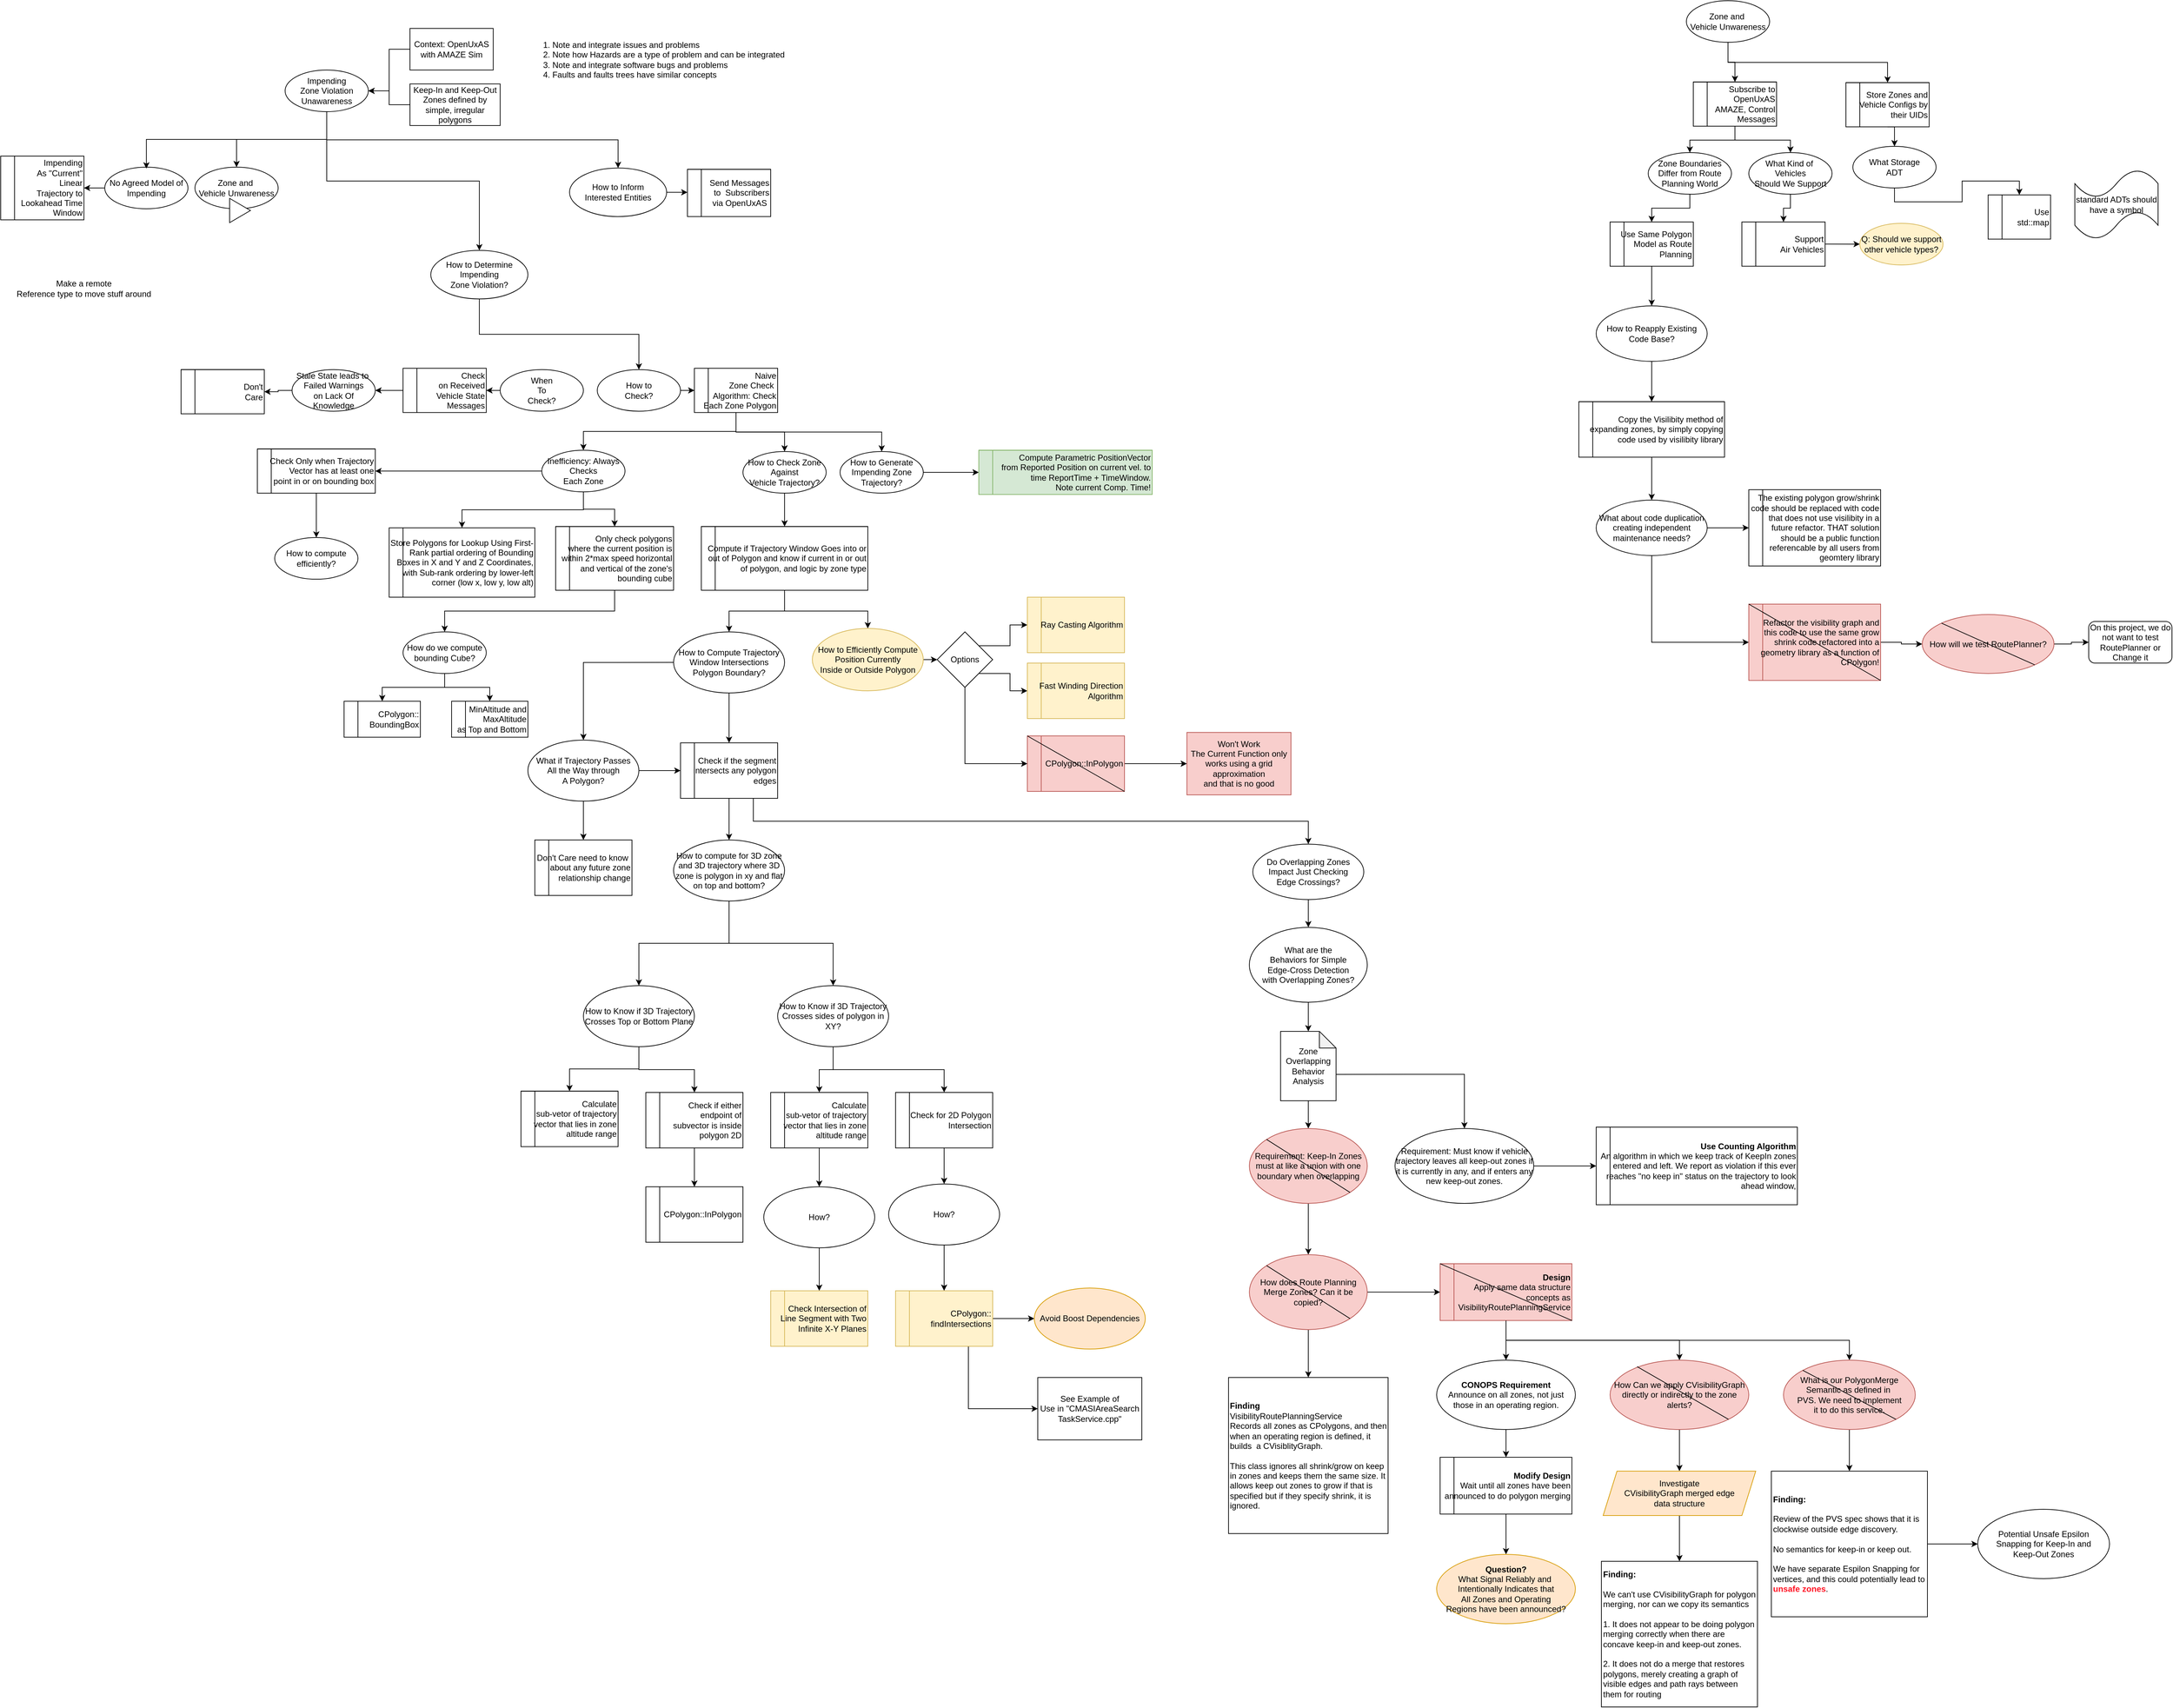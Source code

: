 <mxfile version="23.0.2" type="device">
  <diagram name="Page-1" id="bUUqg679XfmgL5BK57HB">
    <mxGraphModel dx="1467" dy="1020" grid="1" gridSize="10" guides="1" tooltips="1" connect="1" arrows="1" fold="1" page="1" pageScale="1" pageWidth="1600" pageHeight="1200" math="0" shadow="0">
      <root>
        <mxCell id="0" />
        <mxCell id="1" parent="0" />
        <mxCell id="DVeMuobm-aGxhQHQA0kC-29" style="edgeStyle=orthogonalEdgeStyle;rounded=0;orthogonalLoop=1;jettySize=auto;html=1;exitX=0.5;exitY=1;exitDx=0;exitDy=0;" edge="1" parent="1" source="DVeMuobm-aGxhQHQA0kC-1" target="DVeMuobm-aGxhQHQA0kC-4">
          <mxGeometry relative="1" as="geometry" />
        </mxCell>
        <mxCell id="DVeMuobm-aGxhQHQA0kC-30" style="edgeStyle=orthogonalEdgeStyle;rounded=0;orthogonalLoop=1;jettySize=auto;html=1;exitX=0.5;exitY=1;exitDx=0;exitDy=0;entryX=0.5;entryY=0;entryDx=0;entryDy=0;" edge="1" parent="1" source="DVeMuobm-aGxhQHQA0kC-1" target="DVeMuobm-aGxhQHQA0kC-8">
          <mxGeometry relative="1" as="geometry" />
        </mxCell>
        <mxCell id="DVeMuobm-aGxhQHQA0kC-38" style="edgeStyle=orthogonalEdgeStyle;rounded=0;orthogonalLoop=1;jettySize=auto;html=1;exitX=0.5;exitY=1;exitDx=0;exitDy=0;" edge="1" parent="1" source="DVeMuobm-aGxhQHQA0kC-1" target="DVeMuobm-aGxhQHQA0kC-36">
          <mxGeometry relative="1" as="geometry" />
        </mxCell>
        <mxCell id="DVeMuobm-aGxhQHQA0kC-1" value="Impending&lt;br&gt;Zone Violation&lt;br&gt;Unawareness" style="ellipse;whiteSpace=wrap;html=1;" vertex="1" parent="1">
          <mxGeometry x="460" y="140" width="120" height="60" as="geometry" />
        </mxCell>
        <mxCell id="DVeMuobm-aGxhQHQA0kC-109" style="edgeStyle=orthogonalEdgeStyle;rounded=0;orthogonalLoop=1;jettySize=auto;html=1;exitX=0;exitY=0.5;exitDx=0;exitDy=0;entryX=1;entryY=0.5;entryDx=0;entryDy=0;" edge="1" parent="1" source="DVeMuobm-aGxhQHQA0kC-2" target="DVeMuobm-aGxhQHQA0kC-108">
          <mxGeometry relative="1" as="geometry" />
        </mxCell>
        <mxCell id="DVeMuobm-aGxhQHQA0kC-113" style="edgeStyle=orthogonalEdgeStyle;rounded=0;orthogonalLoop=1;jettySize=auto;html=1;exitX=0.5;exitY=1;exitDx=0;exitDy=0;" edge="1" parent="1" source="DVeMuobm-aGxhQHQA0kC-2" target="DVeMuobm-aGxhQHQA0kC-112">
          <mxGeometry relative="1" as="geometry" />
        </mxCell>
        <mxCell id="DVeMuobm-aGxhQHQA0kC-121" style="edgeStyle=orthogonalEdgeStyle;rounded=0;orthogonalLoop=1;jettySize=auto;html=1;exitX=0.5;exitY=1;exitDx=0;exitDy=0;entryX=0.5;entryY=0;entryDx=0;entryDy=0;" edge="1" parent="1" source="DVeMuobm-aGxhQHQA0kC-2" target="DVeMuobm-aGxhQHQA0kC-114">
          <mxGeometry relative="1" as="geometry" />
        </mxCell>
        <mxCell id="DVeMuobm-aGxhQHQA0kC-2" value="Inefficiency: Always Checks&lt;br&gt;Each Zone" style="ellipse;whiteSpace=wrap;html=1;" vertex="1" parent="1">
          <mxGeometry x="830" y="688.13" width="120" height="60" as="geometry" />
        </mxCell>
        <mxCell id="DVeMuobm-aGxhQHQA0kC-4" value="Zone and&amp;nbsp;&lt;br&gt;Vehicle Unwareness" style="ellipse;whiteSpace=wrap;html=1;" vertex="1" parent="1">
          <mxGeometry x="330" y="280" width="120" height="60" as="geometry" />
        </mxCell>
        <mxCell id="DVeMuobm-aGxhQHQA0kC-35" style="edgeStyle=orthogonalEdgeStyle;rounded=0;orthogonalLoop=1;jettySize=auto;html=1;exitX=0;exitY=0.5;exitDx=0;exitDy=0;entryX=1;entryY=0.5;entryDx=0;entryDy=0;" edge="1" parent="1" source="DVeMuobm-aGxhQHQA0kC-7" target="DVeMuobm-aGxhQHQA0kC-34">
          <mxGeometry relative="1" as="geometry" />
        </mxCell>
        <mxCell id="DVeMuobm-aGxhQHQA0kC-7" value="When&lt;br&gt;To&lt;br&gt;Check?" style="ellipse;whiteSpace=wrap;html=1;" vertex="1" parent="1">
          <mxGeometry x="770" y="571.88" width="120" height="60" as="geometry" />
        </mxCell>
        <mxCell id="DVeMuobm-aGxhQHQA0kC-13" style="edgeStyle=orthogonalEdgeStyle;rounded=0;orthogonalLoop=1;jettySize=auto;html=1;" edge="1" parent="1" source="DVeMuobm-aGxhQHQA0kC-31" target="DVeMuobm-aGxhQHQA0kC-12">
          <mxGeometry relative="1" as="geometry" />
        </mxCell>
        <mxCell id="DVeMuobm-aGxhQHQA0kC-33" style="edgeStyle=orthogonalEdgeStyle;rounded=0;orthogonalLoop=1;jettySize=auto;html=1;exitX=0.5;exitY=1;exitDx=0;exitDy=0;entryX=0.5;entryY=0;entryDx=0;entryDy=0;" edge="1" parent="1" source="DVeMuobm-aGxhQHQA0kC-8" target="DVeMuobm-aGxhQHQA0kC-31">
          <mxGeometry relative="1" as="geometry">
            <mxPoint x="840" y="383" as="targetPoint" />
          </mxGeometry>
        </mxCell>
        <mxCell id="DVeMuobm-aGxhQHQA0kC-8" value="How to Determine&lt;br&gt;Impending&lt;br&gt;Zone Violation?" style="ellipse;whiteSpace=wrap;html=1;" vertex="1" parent="1">
          <mxGeometry x="670" y="400" width="140" height="70" as="geometry" />
        </mxCell>
        <mxCell id="DVeMuobm-aGxhQHQA0kC-26" style="edgeStyle=orthogonalEdgeStyle;rounded=0;orthogonalLoop=1;jettySize=auto;html=1;exitX=0;exitY=0.5;exitDx=0;exitDy=0;entryX=1;entryY=0.5;entryDx=0;entryDy=0;" edge="1" parent="1" source="DVeMuobm-aGxhQHQA0kC-9" target="DVeMuobm-aGxhQHQA0kC-23">
          <mxGeometry relative="1" as="geometry" />
        </mxCell>
        <mxCell id="DVeMuobm-aGxhQHQA0kC-9" value="No Agreed Model of Impending" style="ellipse;whiteSpace=wrap;html=1;" vertex="1" parent="1">
          <mxGeometry x="200" y="280" width="120" height="60" as="geometry" />
        </mxCell>
        <mxCell id="DVeMuobm-aGxhQHQA0kC-17" style="edgeStyle=orthogonalEdgeStyle;rounded=0;orthogonalLoop=1;jettySize=auto;html=1;exitX=0.5;exitY=1;exitDx=0;exitDy=0;" edge="1" parent="1" source="DVeMuobm-aGxhQHQA0kC-12" target="DVeMuobm-aGxhQHQA0kC-2">
          <mxGeometry relative="1" as="geometry">
            <mxPoint x="1080" y="670" as="sourcePoint" />
          </mxGeometry>
        </mxCell>
        <mxCell id="DVeMuobm-aGxhQHQA0kC-45" style="edgeStyle=orthogonalEdgeStyle;rounded=0;orthogonalLoop=1;jettySize=auto;html=1;exitX=0.5;exitY=1;exitDx=0;exitDy=0;" edge="1" parent="1" source="DVeMuobm-aGxhQHQA0kC-12" target="DVeMuobm-aGxhQHQA0kC-44">
          <mxGeometry relative="1" as="geometry" />
        </mxCell>
        <mxCell id="DVeMuobm-aGxhQHQA0kC-52" style="edgeStyle=orthogonalEdgeStyle;rounded=0;orthogonalLoop=1;jettySize=auto;html=1;exitX=0.5;exitY=1;exitDx=0;exitDy=0;" edge="1" parent="1" source="DVeMuobm-aGxhQHQA0kC-12" target="DVeMuobm-aGxhQHQA0kC-49">
          <mxGeometry relative="1" as="geometry" />
        </mxCell>
        <mxCell id="DVeMuobm-aGxhQHQA0kC-12" value="Naive&lt;br&gt;Zone Check&amp;nbsp;&lt;br&gt;Algorithm: Check Each Zone Polygon" style="shape=internalStorage;whiteSpace=wrap;html=1;backgroundOutline=1;dx=20;dy=0;align=right;" vertex="1" parent="1">
          <mxGeometry x="1050" y="570" width="120" height="63.75" as="geometry" />
        </mxCell>
        <mxCell id="DVeMuobm-aGxhQHQA0kC-18" style="edgeStyle=orthogonalEdgeStyle;rounded=0;orthogonalLoop=1;jettySize=auto;html=1;exitX=0.5;exitY=1;exitDx=0;exitDy=0;entryX=0.5;entryY=0.033;entryDx=0;entryDy=0;entryPerimeter=0;" edge="1" parent="1" source="DVeMuobm-aGxhQHQA0kC-1" target="DVeMuobm-aGxhQHQA0kC-9">
          <mxGeometry relative="1" as="geometry" />
        </mxCell>
        <mxCell id="DVeMuobm-aGxhQHQA0kC-23" value="Impending&lt;br&gt;As &quot;Current&quot;&lt;br&gt;Linear&lt;br&gt;Trajectory to Lookahead Time Window" style="shape=internalStorage;whiteSpace=wrap;html=1;backgroundOutline=1;dx=20;dy=0;align=right;" vertex="1" parent="1">
          <mxGeometry x="50" y="264.06" width="120" height="91.88" as="geometry" />
        </mxCell>
        <mxCell id="DVeMuobm-aGxhQHQA0kC-31" value="How to&lt;br&gt;Check?" style="ellipse;whiteSpace=wrap;html=1;" vertex="1" parent="1">
          <mxGeometry x="910" y="571.88" width="120" height="60" as="geometry" />
        </mxCell>
        <mxCell id="DVeMuobm-aGxhQHQA0kC-123" style="edgeStyle=orthogonalEdgeStyle;rounded=0;orthogonalLoop=1;jettySize=auto;html=1;exitX=0;exitY=0.5;exitDx=0;exitDy=0;" edge="1" parent="1" source="DVeMuobm-aGxhQHQA0kC-34" target="DVeMuobm-aGxhQHQA0kC-122">
          <mxGeometry relative="1" as="geometry" />
        </mxCell>
        <mxCell id="DVeMuobm-aGxhQHQA0kC-34" value="Check&lt;br&gt;on Received&lt;br&gt;Vehicle State&lt;br&gt;Messages" style="shape=internalStorage;whiteSpace=wrap;html=1;backgroundOutline=1;dx=20;dy=0;align=right;" vertex="1" parent="1">
          <mxGeometry x="630" y="570" width="120" height="63.75" as="geometry" />
        </mxCell>
        <mxCell id="DVeMuobm-aGxhQHQA0kC-43" style="edgeStyle=orthogonalEdgeStyle;rounded=0;orthogonalLoop=1;jettySize=auto;html=1;exitX=1;exitY=0.5;exitDx=0;exitDy=0;entryX=0;entryY=0.5;entryDx=0;entryDy=0;" edge="1" parent="1" source="DVeMuobm-aGxhQHQA0kC-36" target="DVeMuobm-aGxhQHQA0kC-41">
          <mxGeometry relative="1" as="geometry" />
        </mxCell>
        <mxCell id="DVeMuobm-aGxhQHQA0kC-36" value="How to Inform &lt;br&gt;Interested Entities" style="ellipse;whiteSpace=wrap;html=1;" vertex="1" parent="1">
          <mxGeometry x="870" y="281.25" width="140" height="70" as="geometry" />
        </mxCell>
        <mxCell id="DVeMuobm-aGxhQHQA0kC-40" style="edgeStyle=orthogonalEdgeStyle;rounded=0;orthogonalLoop=1;jettySize=auto;html=1;exitX=0;exitY=0.5;exitDx=0;exitDy=0;" edge="1" parent="1" source="DVeMuobm-aGxhQHQA0kC-39" target="DVeMuobm-aGxhQHQA0kC-1">
          <mxGeometry relative="1" as="geometry" />
        </mxCell>
        <mxCell id="DVeMuobm-aGxhQHQA0kC-39" value="Context: OpenUxAS&lt;br&gt;with AMAZE Sim" style="rounded=0;whiteSpace=wrap;html=1;" vertex="1" parent="1">
          <mxGeometry x="640" y="80" width="120" height="60" as="geometry" />
        </mxCell>
        <mxCell id="DVeMuobm-aGxhQHQA0kC-41" value="Send Messages&lt;br&gt;to&amp;nbsp; Subscribers&lt;br&gt;via OpenUxAS&amp;nbsp;" style="shape=internalStorage;whiteSpace=wrap;html=1;backgroundOutline=1;dx=20;dy=0;align=right;" vertex="1" parent="1">
          <mxGeometry x="1040" y="283.12" width="120" height="68.13" as="geometry" />
        </mxCell>
        <mxCell id="DVeMuobm-aGxhQHQA0kC-58" style="edgeStyle=orthogonalEdgeStyle;rounded=0;orthogonalLoop=1;jettySize=auto;html=1;exitX=0.5;exitY=1;exitDx=0;exitDy=0;entryX=0.5;entryY=0;entryDx=0;entryDy=0;" edge="1" parent="1" source="DVeMuobm-aGxhQHQA0kC-44" target="DVeMuobm-aGxhQHQA0kC-56">
          <mxGeometry relative="1" as="geometry" />
        </mxCell>
        <mxCell id="DVeMuobm-aGxhQHQA0kC-44" value="How to Check Zone Against&lt;br&gt;Vehicle Trajectory?" style="ellipse;whiteSpace=wrap;html=1;" vertex="1" parent="1">
          <mxGeometry x="1120" y="690" width="120" height="60" as="geometry" />
        </mxCell>
        <mxCell id="DVeMuobm-aGxhQHQA0kC-48" style="edgeStyle=orthogonalEdgeStyle;rounded=0;orthogonalLoop=1;jettySize=auto;html=1;exitX=0;exitY=0.5;exitDx=0;exitDy=0;entryX=1;entryY=0.5;entryDx=0;entryDy=0;" edge="1" parent="1" source="DVeMuobm-aGxhQHQA0kC-47" target="DVeMuobm-aGxhQHQA0kC-1">
          <mxGeometry relative="1" as="geometry" />
        </mxCell>
        <mxCell id="DVeMuobm-aGxhQHQA0kC-47" value="Keep-In and Keep-Out Zones defined by simple, irregular polygons" style="rounded=0;whiteSpace=wrap;html=1;" vertex="1" parent="1">
          <mxGeometry x="640" y="160" width="130" height="60" as="geometry" />
        </mxCell>
        <mxCell id="DVeMuobm-aGxhQHQA0kC-51" style="edgeStyle=orthogonalEdgeStyle;rounded=0;orthogonalLoop=1;jettySize=auto;html=1;exitX=1;exitY=0.5;exitDx=0;exitDy=0;entryX=0;entryY=0.5;entryDx=0;entryDy=0;" edge="1" parent="1" source="DVeMuobm-aGxhQHQA0kC-49" target="DVeMuobm-aGxhQHQA0kC-50">
          <mxGeometry relative="1" as="geometry" />
        </mxCell>
        <mxCell id="DVeMuobm-aGxhQHQA0kC-49" value="How to Generate Impending Zone Trajectory?" style="ellipse;whiteSpace=wrap;html=1;" vertex="1" parent="1">
          <mxGeometry x="1260" y="690" width="120" height="60" as="geometry" />
        </mxCell>
        <mxCell id="DVeMuobm-aGxhQHQA0kC-50" value="Compute Parametric PositionVector &lt;br&gt;from Reported Position on current vel. to &lt;br&gt;time ReportTime + TimeWindow.&lt;br&gt;Note current Comp. Time!" style="shape=internalStorage;whiteSpace=wrap;html=1;backgroundOutline=1;dx=20;dy=0;align=right;fillColor=#d5e8d4;strokeColor=#82b366;" vertex="1" parent="1">
          <mxGeometry x="1460" y="688.13" width="250" height="63.75" as="geometry" />
        </mxCell>
        <mxCell id="DVeMuobm-aGxhQHQA0kC-54" value="1. Note and integrate issues and problems&lt;br&gt;2. Note how Hazards are a type of problem and can be integrated&lt;br&gt;3. Note and integrate software bugs and problems&lt;br&gt;4. Faults and faults trees have similar concepts" style="text;html=1;strokeColor=none;fillColor=none;align=left;verticalAlign=middle;whiteSpace=wrap;rounded=0;" vertex="1" parent="1">
          <mxGeometry x="830" y="110" width="360" height="30" as="geometry" />
        </mxCell>
        <mxCell id="DVeMuobm-aGxhQHQA0kC-60" style="edgeStyle=orthogonalEdgeStyle;rounded=0;orthogonalLoop=1;jettySize=auto;html=1;exitX=0.5;exitY=1;exitDx=0;exitDy=0;entryX=0.5;entryY=0;entryDx=0;entryDy=0;" edge="1" parent="1" source="DVeMuobm-aGxhQHQA0kC-56" target="DVeMuobm-aGxhQHQA0kC-57">
          <mxGeometry relative="1" as="geometry">
            <mxPoint x="1180" y="900" as="sourcePoint" />
            <Array as="points">
              <mxPoint x="1180" y="920" />
              <mxPoint x="1100" y="920" />
            </Array>
          </mxGeometry>
        </mxCell>
        <mxCell id="DVeMuobm-aGxhQHQA0kC-61" style="edgeStyle=orthogonalEdgeStyle;rounded=0;orthogonalLoop=1;jettySize=auto;html=1;exitX=0.5;exitY=1;exitDx=0;exitDy=0;entryX=0.5;entryY=0;entryDx=0;entryDy=0;" edge="1" parent="1" source="DVeMuobm-aGxhQHQA0kC-56" target="DVeMuobm-aGxhQHQA0kC-59">
          <mxGeometry relative="1" as="geometry">
            <mxPoint x="1180" y="900" as="sourcePoint" />
            <Array as="points">
              <mxPoint x="1180" y="920" />
              <mxPoint x="1300" y="920" />
            </Array>
          </mxGeometry>
        </mxCell>
        <mxCell id="DVeMuobm-aGxhQHQA0kC-56" value="Compute if Trajectory Window Goes into or out of Polygon and know if current in or out of polygon, and logic by zone type" style="shape=internalStorage;whiteSpace=wrap;html=1;backgroundOutline=1;dx=20;dy=0;align=right;" vertex="1" parent="1">
          <mxGeometry x="1060" y="798.12" width="240" height="91.88" as="geometry" />
        </mxCell>
        <mxCell id="DVeMuobm-aGxhQHQA0kC-66" style="edgeStyle=orthogonalEdgeStyle;rounded=0;orthogonalLoop=1;jettySize=auto;html=1;exitX=0.5;exitY=1;exitDx=0;exitDy=0;" edge="1" parent="1" source="DVeMuobm-aGxhQHQA0kC-57" target="DVeMuobm-aGxhQHQA0kC-62">
          <mxGeometry relative="1" as="geometry" />
        </mxCell>
        <mxCell id="DVeMuobm-aGxhQHQA0kC-68" style="edgeStyle=orthogonalEdgeStyle;rounded=0;orthogonalLoop=1;jettySize=auto;html=1;exitX=0;exitY=0.5;exitDx=0;exitDy=0;" edge="1" parent="1" source="DVeMuobm-aGxhQHQA0kC-57" target="DVeMuobm-aGxhQHQA0kC-67">
          <mxGeometry relative="1" as="geometry" />
        </mxCell>
        <mxCell id="DVeMuobm-aGxhQHQA0kC-57" value="How to Compute Trajectory Window Intersections Polygon Boundary?" style="ellipse;whiteSpace=wrap;html=1;" vertex="1" parent="1">
          <mxGeometry x="1020" y="950" width="160" height="88.12" as="geometry" />
        </mxCell>
        <mxCell id="DVeMuobm-aGxhQHQA0kC-343" style="edgeStyle=orthogonalEdgeStyle;rounded=0;orthogonalLoop=1;jettySize=auto;html=1;exitX=1;exitY=0.5;exitDx=0;exitDy=0;entryX=0;entryY=0.5;entryDx=0;entryDy=0;" edge="1" parent="1" source="DVeMuobm-aGxhQHQA0kC-59" target="DVeMuobm-aGxhQHQA0kC-341">
          <mxGeometry relative="1" as="geometry" />
        </mxCell>
        <mxCell id="DVeMuobm-aGxhQHQA0kC-59" value="How to Efficiently Compute&lt;br&gt;Position Currently&lt;br&gt;Inside or Outside&amp;nbsp;Polygon" style="ellipse;whiteSpace=wrap;html=1;fillColor=#fff2cc;strokeColor=#d6b656;" vertex="1" parent="1">
          <mxGeometry x="1220" y="945" width="160" height="90" as="geometry" />
        </mxCell>
        <mxCell id="DVeMuobm-aGxhQHQA0kC-134" style="edgeStyle=orthogonalEdgeStyle;rounded=0;orthogonalLoop=1;jettySize=auto;html=1;exitX=0.75;exitY=1;exitDx=0;exitDy=0;" edge="1" parent="1" source="DVeMuobm-aGxhQHQA0kC-62" target="DVeMuobm-aGxhQHQA0kC-133">
          <mxGeometry relative="1" as="geometry" />
        </mxCell>
        <mxCell id="DVeMuobm-aGxhQHQA0kC-62" value="Check if the segment intersects any polygon edges" style="shape=internalStorage;whiteSpace=wrap;html=1;backgroundOutline=1;dx=20;dy=0;align=right;" vertex="1" parent="1">
          <mxGeometry x="1030" y="1110" width="140" height="80" as="geometry" />
        </mxCell>
        <mxCell id="DVeMuobm-aGxhQHQA0kC-70" style="edgeStyle=orthogonalEdgeStyle;rounded=0;orthogonalLoop=1;jettySize=auto;html=1;exitX=1;exitY=0.5;exitDx=0;exitDy=0;entryX=0;entryY=0.5;entryDx=0;entryDy=0;" edge="1" parent="1" source="DVeMuobm-aGxhQHQA0kC-67" target="DVeMuobm-aGxhQHQA0kC-62">
          <mxGeometry relative="1" as="geometry" />
        </mxCell>
        <mxCell id="DVeMuobm-aGxhQHQA0kC-73" style="edgeStyle=orthogonalEdgeStyle;rounded=0;orthogonalLoop=1;jettySize=auto;html=1;exitX=0.5;exitY=1;exitDx=0;exitDy=0;" edge="1" parent="1" source="DVeMuobm-aGxhQHQA0kC-67" target="DVeMuobm-aGxhQHQA0kC-72">
          <mxGeometry relative="1" as="geometry" />
        </mxCell>
        <mxCell id="DVeMuobm-aGxhQHQA0kC-67" value="What if Trajectory Passes&lt;br&gt;All the Way through&lt;br&gt;A Polygon?" style="ellipse;whiteSpace=wrap;html=1;" vertex="1" parent="1">
          <mxGeometry x="810" y="1105.94" width="160" height="88.12" as="geometry" />
        </mxCell>
        <mxCell id="DVeMuobm-aGxhQHQA0kC-72" value="Don&#39;t Care need to know&amp;nbsp;&lt;br&gt;about any future zone relationship change" style="shape=internalStorage;whiteSpace=wrap;html=1;backgroundOutline=1;dx=20;dy=0;align=right;" vertex="1" parent="1">
          <mxGeometry x="820" y="1250" width="140" height="80" as="geometry" />
        </mxCell>
        <mxCell id="DVeMuobm-aGxhQHQA0kC-77" style="edgeStyle=orthogonalEdgeStyle;rounded=0;orthogonalLoop=1;jettySize=auto;html=1;exitX=0.5;exitY=1;exitDx=0;exitDy=0;" edge="1" parent="1" target="DVeMuobm-aGxhQHQA0kC-75">
          <mxGeometry relative="1" as="geometry">
            <mxPoint x="870" y="1180.0" as="sourcePoint" />
          </mxGeometry>
        </mxCell>
        <mxCell id="DVeMuobm-aGxhQHQA0kC-79" style="edgeStyle=orthogonalEdgeStyle;rounded=0;orthogonalLoop=1;jettySize=auto;html=1;exitX=0.5;exitY=1;exitDx=0;exitDy=0;entryX=0.5;entryY=0;entryDx=0;entryDy=0;" edge="1" parent="1" source="DVeMuobm-aGxhQHQA0kC-75">
          <mxGeometry relative="1" as="geometry">
            <mxPoint x="870" y="1380" as="targetPoint" />
          </mxGeometry>
        </mxCell>
        <mxCell id="DVeMuobm-aGxhQHQA0kC-83" style="edgeStyle=orthogonalEdgeStyle;rounded=0;orthogonalLoop=1;jettySize=auto;html=1;exitX=0.5;exitY=1;exitDx=0;exitDy=0;" edge="1" parent="1" source="DVeMuobm-aGxhQHQA0kC-62" target="DVeMuobm-aGxhQHQA0kC-82">
          <mxGeometry relative="1" as="geometry" />
        </mxCell>
        <mxCell id="DVeMuobm-aGxhQHQA0kC-85" style="edgeStyle=orthogonalEdgeStyle;rounded=0;orthogonalLoop=1;jettySize=auto;html=1;exitX=0.5;exitY=1;exitDx=0;exitDy=0;entryX=0.5;entryY=0;entryDx=0;entryDy=0;" edge="1" parent="1" source="DVeMuobm-aGxhQHQA0kC-90" target="DVeMuobm-aGxhQHQA0kC-86">
          <mxGeometry relative="1" as="geometry" />
        </mxCell>
        <mxCell id="DVeMuobm-aGxhQHQA0kC-93" style="edgeStyle=orthogonalEdgeStyle;rounded=0;orthogonalLoop=1;jettySize=auto;html=1;exitX=0.5;exitY=1;exitDx=0;exitDy=0;entryX=0.5;entryY=0;entryDx=0;entryDy=0;" edge="1" parent="1" source="DVeMuobm-aGxhQHQA0kC-82" target="DVeMuobm-aGxhQHQA0kC-90">
          <mxGeometry relative="1" as="geometry" />
        </mxCell>
        <mxCell id="DVeMuobm-aGxhQHQA0kC-94" style="edgeStyle=orthogonalEdgeStyle;rounded=0;orthogonalLoop=1;jettySize=auto;html=1;exitX=0.5;exitY=1;exitDx=0;exitDy=0;entryX=0.5;entryY=0;entryDx=0;entryDy=0;" edge="1" parent="1" source="DVeMuobm-aGxhQHQA0kC-82" target="DVeMuobm-aGxhQHQA0kC-92">
          <mxGeometry relative="1" as="geometry" />
        </mxCell>
        <mxCell id="DVeMuobm-aGxhQHQA0kC-82" value="How to compute for 3D zone and 3D trajectory where 3D zone is polygon in xy and flat on top and bottom?" style="ellipse;whiteSpace=wrap;html=1;" vertex="1" parent="1">
          <mxGeometry x="1020" y="1250" width="160" height="88.12" as="geometry" />
        </mxCell>
        <mxCell id="DVeMuobm-aGxhQHQA0kC-86" value="Calculate &lt;br&gt;sub-vetor of trajectory vector that lies in zone altitude range" style="shape=internalStorage;whiteSpace=wrap;html=1;backgroundOutline=1;dx=20;dy=0;align=right;" vertex="1" parent="1">
          <mxGeometry x="800" y="1612.18" width="140" height="80" as="geometry" />
        </mxCell>
        <mxCell id="DVeMuobm-aGxhQHQA0kC-105" style="edgeStyle=orthogonalEdgeStyle;rounded=0;orthogonalLoop=1;jettySize=auto;html=1;exitX=0.5;exitY=1;exitDx=0;exitDy=0;" edge="1" parent="1" source="DVeMuobm-aGxhQHQA0kC-88" target="DVeMuobm-aGxhQHQA0kC-104">
          <mxGeometry relative="1" as="geometry" />
        </mxCell>
        <mxCell id="DVeMuobm-aGxhQHQA0kC-88" value="Check if either &lt;br&gt;endpoint of &lt;br&gt;subvector is inside polygon 2D" style="shape=internalStorage;whiteSpace=wrap;html=1;backgroundOutline=1;dx=20;dy=0;align=right;" vertex="1" parent="1">
          <mxGeometry x="980" y="1614.06" width="140" height="80" as="geometry" />
        </mxCell>
        <mxCell id="DVeMuobm-aGxhQHQA0kC-91" style="edgeStyle=orthogonalEdgeStyle;rounded=0;orthogonalLoop=1;jettySize=auto;html=1;exitX=0.5;exitY=1;exitDx=0;exitDy=0;" edge="1" parent="1" source="DVeMuobm-aGxhQHQA0kC-90" target="DVeMuobm-aGxhQHQA0kC-88">
          <mxGeometry relative="1" as="geometry" />
        </mxCell>
        <mxCell id="DVeMuobm-aGxhQHQA0kC-90" value="How to Know if 3D Trajectory Crosses Top or Bottom Plane" style="ellipse;whiteSpace=wrap;html=1;" vertex="1" parent="1">
          <mxGeometry x="890" y="1460" width="160" height="88.12" as="geometry" />
        </mxCell>
        <mxCell id="DVeMuobm-aGxhQHQA0kC-99" style="edgeStyle=orthogonalEdgeStyle;rounded=0;orthogonalLoop=1;jettySize=auto;html=1;exitX=0.5;exitY=1;exitDx=0;exitDy=0;" edge="1" parent="1" source="DVeMuobm-aGxhQHQA0kC-92" target="DVeMuobm-aGxhQHQA0kC-95">
          <mxGeometry relative="1" as="geometry" />
        </mxCell>
        <mxCell id="DVeMuobm-aGxhQHQA0kC-100" style="edgeStyle=orthogonalEdgeStyle;rounded=0;orthogonalLoop=1;jettySize=auto;html=1;exitX=0.5;exitY=1;exitDx=0;exitDy=0;entryX=0.5;entryY=0;entryDx=0;entryDy=0;" edge="1" parent="1" source="DVeMuobm-aGxhQHQA0kC-92" target="DVeMuobm-aGxhQHQA0kC-96">
          <mxGeometry relative="1" as="geometry" />
        </mxCell>
        <mxCell id="DVeMuobm-aGxhQHQA0kC-92" value="How to Know if 3D Trajectory Crosses sides of polygon in XY?" style="ellipse;whiteSpace=wrap;html=1;" vertex="1" parent="1">
          <mxGeometry x="1170" y="1460" width="160" height="88.12" as="geometry" />
        </mxCell>
        <mxCell id="DVeMuobm-aGxhQHQA0kC-107" style="edgeStyle=orthogonalEdgeStyle;rounded=0;orthogonalLoop=1;jettySize=auto;html=1;exitX=0.5;exitY=1;exitDx=0;exitDy=0;" edge="1" parent="1" source="DVeMuobm-aGxhQHQA0kC-95" target="DVeMuobm-aGxhQHQA0kC-106">
          <mxGeometry relative="1" as="geometry" />
        </mxCell>
        <mxCell id="DVeMuobm-aGxhQHQA0kC-95" value="Calculate &lt;br&gt;sub-vetor of trajectory vector that lies in zone altitude range" style="shape=internalStorage;whiteSpace=wrap;html=1;backgroundOutline=1;dx=20;dy=0;align=right;" vertex="1" parent="1">
          <mxGeometry x="1160" y="1614.06" width="140" height="80" as="geometry" />
        </mxCell>
        <mxCell id="DVeMuobm-aGxhQHQA0kC-101" style="edgeStyle=orthogonalEdgeStyle;rounded=0;orthogonalLoop=1;jettySize=auto;html=1;exitX=0.5;exitY=1;exitDx=0;exitDy=0;" edge="1" parent="1" source="DVeMuobm-aGxhQHQA0kC-96" target="DVeMuobm-aGxhQHQA0kC-97">
          <mxGeometry relative="1" as="geometry" />
        </mxCell>
        <mxCell id="DVeMuobm-aGxhQHQA0kC-96" value="Check for 2D Polygon Intersection" style="shape=internalStorage;whiteSpace=wrap;html=1;backgroundOutline=1;dx=20;dy=0;align=right;" vertex="1" parent="1">
          <mxGeometry x="1340" y="1614.06" width="140" height="80" as="geometry" />
        </mxCell>
        <mxCell id="DVeMuobm-aGxhQHQA0kC-102" style="edgeStyle=orthogonalEdgeStyle;rounded=0;orthogonalLoop=1;jettySize=auto;html=1;exitX=0.5;exitY=1;exitDx=0;exitDy=0;entryX=0.5;entryY=0;entryDx=0;entryDy=0;" edge="1" parent="1" source="DVeMuobm-aGxhQHQA0kC-97" target="DVeMuobm-aGxhQHQA0kC-98">
          <mxGeometry relative="1" as="geometry" />
        </mxCell>
        <mxCell id="DVeMuobm-aGxhQHQA0kC-97" value="How?" style="ellipse;whiteSpace=wrap;html=1;" vertex="1" parent="1">
          <mxGeometry x="1330" y="1745.94" width="160" height="88.12" as="geometry" />
        </mxCell>
        <mxCell id="DVeMuobm-aGxhQHQA0kC-130" style="edgeStyle=orthogonalEdgeStyle;rounded=0;orthogonalLoop=1;jettySize=auto;html=1;exitX=1;exitY=0.5;exitDx=0;exitDy=0;entryX=0;entryY=0.5;entryDx=0;entryDy=0;" edge="1" parent="1" source="DVeMuobm-aGxhQHQA0kC-98" target="DVeMuobm-aGxhQHQA0kC-129">
          <mxGeometry relative="1" as="geometry" />
        </mxCell>
        <mxCell id="DVeMuobm-aGxhQHQA0kC-132" style="edgeStyle=orthogonalEdgeStyle;rounded=0;orthogonalLoop=1;jettySize=auto;html=1;exitX=0.75;exitY=1;exitDx=0;exitDy=0;entryX=0;entryY=0.5;entryDx=0;entryDy=0;" edge="1" parent="1" source="DVeMuobm-aGxhQHQA0kC-98" target="DVeMuobm-aGxhQHQA0kC-131">
          <mxGeometry relative="1" as="geometry" />
        </mxCell>
        <mxCell id="DVeMuobm-aGxhQHQA0kC-98" value="CPolygon::&lt;br&gt;findIntersections" style="shape=internalStorage;whiteSpace=wrap;html=1;backgroundOutline=1;dx=20;dy=0;align=right;fillColor=#fff2cc;strokeColor=#d6b656;" vertex="1" parent="1">
          <mxGeometry x="1340" y="1900" width="140" height="80" as="geometry" />
        </mxCell>
        <mxCell id="DVeMuobm-aGxhQHQA0kC-337" style="edgeStyle=orthogonalEdgeStyle;rounded=0;orthogonalLoop=1;jettySize=auto;html=1;exitX=1;exitY=0.5;exitDx=0;exitDy=0;" edge="1" parent="1" source="DVeMuobm-aGxhQHQA0kC-103" target="DVeMuobm-aGxhQHQA0kC-336">
          <mxGeometry relative="1" as="geometry" />
        </mxCell>
        <mxCell id="DVeMuobm-aGxhQHQA0kC-103" value="CPolygon::InPolygon" style="shape=internalStorage;whiteSpace=wrap;html=1;backgroundOutline=1;dx=20;dy=0;align=right;fillColor=#f8cecc;strokeColor=#b85450;" vertex="1" parent="1">
          <mxGeometry x="1530" y="1100" width="140" height="80" as="geometry" />
        </mxCell>
        <mxCell id="DVeMuobm-aGxhQHQA0kC-104" value="CPolygon::InPolygon" style="shape=internalStorage;whiteSpace=wrap;html=1;backgroundOutline=1;dx=20;dy=0;align=right;" vertex="1" parent="1">
          <mxGeometry x="980" y="1750" width="140" height="80" as="geometry" />
        </mxCell>
        <mxCell id="DVeMuobm-aGxhQHQA0kC-352" style="edgeStyle=orthogonalEdgeStyle;rounded=0;orthogonalLoop=1;jettySize=auto;html=1;exitX=0.5;exitY=1;exitDx=0;exitDy=0;entryX=0.5;entryY=0;entryDx=0;entryDy=0;" edge="1" parent="1" source="DVeMuobm-aGxhQHQA0kC-106" target="DVeMuobm-aGxhQHQA0kC-351">
          <mxGeometry relative="1" as="geometry" />
        </mxCell>
        <mxCell id="DVeMuobm-aGxhQHQA0kC-106" value="How?" style="ellipse;whiteSpace=wrap;html=1;" vertex="1" parent="1">
          <mxGeometry x="1150" y="1750" width="160" height="88.12" as="geometry" />
        </mxCell>
        <mxCell id="DVeMuobm-aGxhQHQA0kC-111" style="edgeStyle=orthogonalEdgeStyle;rounded=0;orthogonalLoop=1;jettySize=auto;html=1;exitX=0.5;exitY=1;exitDx=0;exitDy=0;" edge="1" parent="1" source="DVeMuobm-aGxhQHQA0kC-108" target="DVeMuobm-aGxhQHQA0kC-110">
          <mxGeometry relative="1" as="geometry" />
        </mxCell>
        <mxCell id="DVeMuobm-aGxhQHQA0kC-108" value="Check Only when Trajectory Vector&amp;nbsp;has at least one&lt;br&gt;point in or on bounding box" style="shape=internalStorage;whiteSpace=wrap;html=1;backgroundOutline=1;dx=20;dy=0;align=right;" vertex="1" parent="1">
          <mxGeometry x="420" y="686.26" width="170" height="63.75" as="geometry" />
        </mxCell>
        <mxCell id="DVeMuobm-aGxhQHQA0kC-110" value="How to compute&lt;br&gt;efficiently?" style="ellipse;whiteSpace=wrap;html=1;" vertex="1" parent="1">
          <mxGeometry x="445" y="814.06" width="120" height="60" as="geometry" />
        </mxCell>
        <mxCell id="DVeMuobm-aGxhQHQA0kC-116" style="edgeStyle=orthogonalEdgeStyle;rounded=0;orthogonalLoop=1;jettySize=auto;html=1;exitX=0.5;exitY=1;exitDx=0;exitDy=0;entryX=0.5;entryY=0;entryDx=0;entryDy=0;" edge="1" parent="1" source="DVeMuobm-aGxhQHQA0kC-112" target="DVeMuobm-aGxhQHQA0kC-115">
          <mxGeometry relative="1" as="geometry" />
        </mxCell>
        <mxCell id="DVeMuobm-aGxhQHQA0kC-112" value="Only check polygons&lt;br&gt;where the current position is within 2*max speed horizontal and vertical of the zone&#39;s bounding cube" style="shape=internalStorage;whiteSpace=wrap;html=1;backgroundOutline=1;dx=20;dy=0;align=right;" vertex="1" parent="1">
          <mxGeometry x="850" y="798.12" width="170" height="91.88" as="geometry" />
        </mxCell>
        <mxCell id="DVeMuobm-aGxhQHQA0kC-114" value="Store Polygons for Lookup Using First-Rank partial ordering of Bounding Boxes in X and Y and Z Coordinates, with Sub-rank ordering by lower-left corner (low x, low y, low alt)" style="shape=internalStorage;whiteSpace=wrap;html=1;backgroundOutline=1;dx=20;dy=0;align=right;" vertex="1" parent="1">
          <mxGeometry x="610" y="800" width="210" height="100" as="geometry" />
        </mxCell>
        <mxCell id="DVeMuobm-aGxhQHQA0kC-119" style="edgeStyle=orthogonalEdgeStyle;rounded=0;orthogonalLoop=1;jettySize=auto;html=1;exitX=0.5;exitY=1;exitDx=0;exitDy=0;entryX=0.5;entryY=0;entryDx=0;entryDy=0;" edge="1" parent="1" source="DVeMuobm-aGxhQHQA0kC-115" target="DVeMuobm-aGxhQHQA0kC-117">
          <mxGeometry relative="1" as="geometry" />
        </mxCell>
        <mxCell id="DVeMuobm-aGxhQHQA0kC-120" style="edgeStyle=orthogonalEdgeStyle;rounded=0;orthogonalLoop=1;jettySize=auto;html=1;exitX=0.5;exitY=1;exitDx=0;exitDy=0;entryX=0.5;entryY=0;entryDx=0;entryDy=0;" edge="1" parent="1" source="DVeMuobm-aGxhQHQA0kC-115" target="DVeMuobm-aGxhQHQA0kC-118">
          <mxGeometry relative="1" as="geometry" />
        </mxCell>
        <mxCell id="DVeMuobm-aGxhQHQA0kC-115" value="How do we compute bounding Cube?" style="ellipse;whiteSpace=wrap;html=1;" vertex="1" parent="1">
          <mxGeometry x="630" y="950" width="120" height="60" as="geometry" />
        </mxCell>
        <mxCell id="DVeMuobm-aGxhQHQA0kC-117" value="CPolygon::&lt;br&gt;BoundingBox" style="shape=internalStorage;whiteSpace=wrap;html=1;backgroundOutline=1;dx=20;dy=0;align=right;" vertex="1" parent="1">
          <mxGeometry x="545" y="1050" width="110" height="51.88" as="geometry" />
        </mxCell>
        <mxCell id="DVeMuobm-aGxhQHQA0kC-118" value="MinAltitude and MaxAltitude&lt;br&gt;as Top and Bottom" style="shape=internalStorage;whiteSpace=wrap;html=1;backgroundOutline=1;dx=20;dy=0;align=right;" vertex="1" parent="1">
          <mxGeometry x="700" y="1050" width="110" height="51.88" as="geometry" />
        </mxCell>
        <mxCell id="DVeMuobm-aGxhQHQA0kC-125" style="edgeStyle=orthogonalEdgeStyle;rounded=0;orthogonalLoop=1;jettySize=auto;html=1;exitX=0;exitY=0.5;exitDx=0;exitDy=0;entryX=1;entryY=0.5;entryDx=0;entryDy=0;" edge="1" parent="1" source="DVeMuobm-aGxhQHQA0kC-122" target="DVeMuobm-aGxhQHQA0kC-124">
          <mxGeometry relative="1" as="geometry" />
        </mxCell>
        <mxCell id="DVeMuobm-aGxhQHQA0kC-122" value="Stale State leads to&amp;nbsp;&lt;br&gt;Failed Warnings&lt;br&gt;on Lack Of Knowledge" style="ellipse;whiteSpace=wrap;html=1;" vertex="1" parent="1">
          <mxGeometry x="470" y="571.88" width="120" height="60" as="geometry" />
        </mxCell>
        <mxCell id="DVeMuobm-aGxhQHQA0kC-124" value="Don&#39;t&lt;br&gt;Care" style="shape=internalStorage;whiteSpace=wrap;html=1;backgroundOutline=1;dx=20;dy=0;align=right;" vertex="1" parent="1">
          <mxGeometry x="310" y="571.88" width="120" height="63.75" as="geometry" />
        </mxCell>
        <mxCell id="DVeMuobm-aGxhQHQA0kC-129" value="Avoid Boost Dependencies" style="ellipse;whiteSpace=wrap;html=1;fillColor=#ffe6cc;strokeColor=#d79b00;" vertex="1" parent="1">
          <mxGeometry x="1540" y="1895.94" width="160" height="88.12" as="geometry" />
        </mxCell>
        <mxCell id="DVeMuobm-aGxhQHQA0kC-131" value="See Example of&lt;br&gt;Use in &quot;CMASIAreaSearch&lt;br&gt;TaskService.cpp&quot;" style="rounded=0;whiteSpace=wrap;html=1;" vertex="1" parent="1">
          <mxGeometry x="1545" y="2025" width="150" height="90" as="geometry" />
        </mxCell>
        <mxCell id="DVeMuobm-aGxhQHQA0kC-137" style="edgeStyle=orthogonalEdgeStyle;rounded=0;orthogonalLoop=1;jettySize=auto;html=1;exitX=0.5;exitY=1;exitDx=0;exitDy=0;entryX=0.5;entryY=0;entryDx=0;entryDy=0;" edge="1" parent="1" source="DVeMuobm-aGxhQHQA0kC-133" target="DVeMuobm-aGxhQHQA0kC-138">
          <mxGeometry relative="1" as="geometry" />
        </mxCell>
        <mxCell id="DVeMuobm-aGxhQHQA0kC-133" value="Do Overlapping Zones Impact Just Checking&lt;br&gt;Edge Crossings?&lt;br&gt;" style="ellipse;whiteSpace=wrap;html=1;" vertex="1" parent="1">
          <mxGeometry x="1855" y="1255.94" width="160" height="80" as="geometry" />
        </mxCell>
        <mxCell id="DVeMuobm-aGxhQHQA0kC-149" style="edgeStyle=orthogonalEdgeStyle;rounded=0;orthogonalLoop=1;jettySize=auto;html=1;exitX=0.5;exitY=1;exitDx=0;exitDy=0;entryX=0.5;entryY=0;entryDx=0;entryDy=0;entryPerimeter=0;" edge="1" parent="1" source="DVeMuobm-aGxhQHQA0kC-138" target="DVeMuobm-aGxhQHQA0kC-243">
          <mxGeometry relative="1" as="geometry">
            <mxPoint x="1815" y="1505.94" as="targetPoint" />
          </mxGeometry>
        </mxCell>
        <mxCell id="DVeMuobm-aGxhQHQA0kC-138" value="What are the&lt;br&gt;Behaviors for Simple&lt;br&gt;Edge-Cross Detection&lt;br&gt;with Overlapping Zones?" style="ellipse;whiteSpace=wrap;html=1;" vertex="1" parent="1">
          <mxGeometry x="1850" y="1375.94" width="170" height="108.12" as="geometry" />
        </mxCell>
        <mxCell id="DVeMuobm-aGxhQHQA0kC-245" style="edgeStyle=orthogonalEdgeStyle;rounded=0;orthogonalLoop=1;jettySize=auto;html=1;exitX=0.5;exitY=1;exitDx=0;exitDy=0;exitPerimeter=0;entryX=0.5;entryY=0;entryDx=0;entryDy=0;" edge="1" parent="1" source="DVeMuobm-aGxhQHQA0kC-243" target="DVeMuobm-aGxhQHQA0kC-244">
          <mxGeometry relative="1" as="geometry" />
        </mxCell>
        <mxCell id="DVeMuobm-aGxhQHQA0kC-313" style="edgeStyle=orthogonalEdgeStyle;rounded=0;orthogonalLoop=1;jettySize=auto;html=1;exitX=0;exitY=0;exitDx=80;exitDy=62;exitPerimeter=0;entryX=0.5;entryY=0;entryDx=0;entryDy=0;" edge="1" parent="1" source="DVeMuobm-aGxhQHQA0kC-243" target="DVeMuobm-aGxhQHQA0kC-312">
          <mxGeometry relative="1" as="geometry" />
        </mxCell>
        <mxCell id="DVeMuobm-aGxhQHQA0kC-243" value="Zone&lt;br&gt;Overlapping&lt;br&gt;Behavior&lt;br&gt;Analysis" style="shape=note;whiteSpace=wrap;html=1;backgroundOutline=1;darkOpacity=0.05;size=24;" vertex="1" parent="1">
          <mxGeometry x="1895" y="1525.94" width="80" height="100" as="geometry" />
        </mxCell>
        <mxCell id="DVeMuobm-aGxhQHQA0kC-248" style="edgeStyle=orthogonalEdgeStyle;rounded=0;orthogonalLoop=1;jettySize=auto;html=1;exitX=0.5;exitY=1;exitDx=0;exitDy=0;" edge="1" parent="1" source="DVeMuobm-aGxhQHQA0kC-244" target="DVeMuobm-aGxhQHQA0kC-247">
          <mxGeometry relative="1" as="geometry" />
        </mxCell>
        <mxCell id="DVeMuobm-aGxhQHQA0kC-244" value="Requirement: Keep-In Zones must at like a union with one boundary when overlapping" style="ellipse;whiteSpace=wrap;html=1;fillColor=#f8cecc;strokeColor=#b85450;" vertex="1" parent="1">
          <mxGeometry x="1850" y="1665.94" width="170" height="108.12" as="geometry" />
        </mxCell>
        <mxCell id="DVeMuobm-aGxhQHQA0kC-250" style="edgeStyle=orthogonalEdgeStyle;rounded=0;orthogonalLoop=1;jettySize=auto;html=1;exitX=1;exitY=0.5;exitDx=0;exitDy=0;entryX=0;entryY=0.5;entryDx=0;entryDy=0;" edge="1" parent="1" source="DVeMuobm-aGxhQHQA0kC-247" target="DVeMuobm-aGxhQHQA0kC-249">
          <mxGeometry relative="1" as="geometry" />
        </mxCell>
        <mxCell id="DVeMuobm-aGxhQHQA0kC-252" style="edgeStyle=orthogonalEdgeStyle;rounded=0;orthogonalLoop=1;jettySize=auto;html=1;exitX=0.5;exitY=1;exitDx=0;exitDy=0;entryX=0.5;entryY=0;entryDx=0;entryDy=0;" edge="1" parent="1" source="DVeMuobm-aGxhQHQA0kC-247" target="DVeMuobm-aGxhQHQA0kC-253">
          <mxGeometry relative="1" as="geometry" />
        </mxCell>
        <mxCell id="DVeMuobm-aGxhQHQA0kC-247" value="How does Route Planning Merge Zones? Can it be copied?" style="ellipse;whiteSpace=wrap;html=1;fillColor=#f8cecc;strokeColor=#b85450;" vertex="1" parent="1">
          <mxGeometry x="1850" y="1847.82" width="170" height="108.12" as="geometry" />
        </mxCell>
        <mxCell id="DVeMuobm-aGxhQHQA0kC-257" style="edgeStyle=orthogonalEdgeStyle;rounded=0;orthogonalLoop=1;jettySize=auto;html=1;exitX=0.5;exitY=1;exitDx=0;exitDy=0;" edge="1" parent="1" source="DVeMuobm-aGxhQHQA0kC-249" target="DVeMuobm-aGxhQHQA0kC-254">
          <mxGeometry relative="1" as="geometry" />
        </mxCell>
        <mxCell id="DVeMuobm-aGxhQHQA0kC-274" style="edgeStyle=orthogonalEdgeStyle;rounded=0;orthogonalLoop=1;jettySize=auto;html=1;exitX=0.5;exitY=1;exitDx=0;exitDy=0;" edge="1" parent="1" source="DVeMuobm-aGxhQHQA0kC-249" target="DVeMuobm-aGxhQHQA0kC-272">
          <mxGeometry relative="1" as="geometry" />
        </mxCell>
        <mxCell id="DVeMuobm-aGxhQHQA0kC-309" style="edgeStyle=orthogonalEdgeStyle;rounded=0;orthogonalLoop=1;jettySize=auto;html=1;exitX=1;exitY=0.5;exitDx=0;exitDy=0;entryX=0;entryY=0.5;entryDx=0;entryDy=0;" edge="1" parent="1" source="DVeMuobm-aGxhQHQA0kC-312" target="DVeMuobm-aGxhQHQA0kC-311">
          <mxGeometry relative="1" as="geometry">
            <mxPoint x="2970" y="2000" as="targetPoint" />
          </mxGeometry>
        </mxCell>
        <mxCell id="DVeMuobm-aGxhQHQA0kC-249" value="&lt;b&gt;Design&lt;/b&gt;&lt;br&gt;Apply same data structure concepts as VisibilityRoutePlanningService" style="shape=internalStorage;whiteSpace=wrap;html=1;backgroundOutline=1;dx=20;dy=0;align=right;fillColor=#f8cecc;strokeColor=#b85450;" vertex="1" parent="1">
          <mxGeometry x="2125" y="1860.94" width="190" height="81.88" as="geometry" />
        </mxCell>
        <mxCell id="DVeMuobm-aGxhQHQA0kC-253" value="&lt;b style=&quot;border-color: var(--border-color);&quot;&gt;Finding&lt;/b&gt;&lt;br style=&quot;border-color: var(--border-color);&quot;&gt;VisibilityRoutePlanningService&lt;br style=&quot;border-color: var(--border-color);&quot;&gt;&lt;span style=&quot;&quot;&gt;Records all zones as CPolygons, and then when an operating region is defined, it builds&amp;nbsp; a CVisiblityGraph. &lt;br&gt;&lt;br&gt;This class ignores all shrink/grow on keep in zones and keeps them the same size. It allows keep out zones to grow if that is specified but if they specify shrink, it is ignored.&lt;br&gt;&lt;/span&gt;" style="rounded=0;whiteSpace=wrap;html=1;align=left;" vertex="1" parent="1">
          <mxGeometry x="1820" y="2025" width="230" height="225" as="geometry" />
        </mxCell>
        <mxCell id="DVeMuobm-aGxhQHQA0kC-259" style="edgeStyle=orthogonalEdgeStyle;rounded=0;orthogonalLoop=1;jettySize=auto;html=1;exitX=0.5;exitY=1;exitDx=0;exitDy=0;" edge="1" parent="1" source="DVeMuobm-aGxhQHQA0kC-254" target="DVeMuobm-aGxhQHQA0kC-258">
          <mxGeometry relative="1" as="geometry" />
        </mxCell>
        <mxCell id="DVeMuobm-aGxhQHQA0kC-254" value="&lt;b&gt;CONOPS Requirement&lt;br&gt;&lt;/b&gt;Announce on all zones, not just those in an operating region." style="ellipse;whiteSpace=wrap;html=1;" vertex="1" parent="1">
          <mxGeometry x="2120" y="2000" width="200" height="100" as="geometry" />
        </mxCell>
        <mxCell id="DVeMuobm-aGxhQHQA0kC-261" style="edgeStyle=orthogonalEdgeStyle;rounded=0;orthogonalLoop=1;jettySize=auto;html=1;exitX=0.5;exitY=1;exitDx=0;exitDy=0;entryX=0.5;entryY=0;entryDx=0;entryDy=0;" edge="1" parent="1" source="DVeMuobm-aGxhQHQA0kC-258" target="DVeMuobm-aGxhQHQA0kC-260">
          <mxGeometry relative="1" as="geometry" />
        </mxCell>
        <mxCell id="DVeMuobm-aGxhQHQA0kC-258" value="&lt;b&gt;Modify Design&lt;/b&gt;&lt;br&gt;Wait until all zones have&amp;nbsp;been announced to do polygon merging" style="shape=internalStorage;whiteSpace=wrap;html=1;backgroundOutline=1;dx=20;dy=0;align=right;" vertex="1" parent="1">
          <mxGeometry x="2125" y="2140" width="190" height="81.88" as="geometry" />
        </mxCell>
        <mxCell id="DVeMuobm-aGxhQHQA0kC-260" value="&lt;b&gt;Question?&lt;/b&gt;&lt;br&gt;What Signal Reliably and&amp;nbsp;&lt;br&gt;Intentionally Indicates that&lt;br&gt;All Zones and Operating&lt;br&gt;Regions have been announced?" style="ellipse;whiteSpace=wrap;html=1;fillColor=#ffe6cc;strokeColor=#d79b00;" vertex="1" parent="1">
          <mxGeometry x="2120" y="2280" width="200" height="100" as="geometry" />
        </mxCell>
        <mxCell id="DVeMuobm-aGxhQHQA0kC-268" style="edgeStyle=orthogonalEdgeStyle;rounded=0;orthogonalLoop=1;jettySize=auto;html=1;exitX=0.5;exitY=1;exitDx=0;exitDy=0;entryX=0.5;entryY=0;entryDx=0;entryDy=0;" edge="1" parent="1" source="DVeMuobm-aGxhQHQA0kC-264" target="DVeMuobm-aGxhQHQA0kC-267">
          <mxGeometry relative="1" as="geometry" />
        </mxCell>
        <mxCell id="DVeMuobm-aGxhQHQA0kC-264" value="How Can we apply CVisibilityGraph&lt;br&gt;directly or indirectly to the zone alerts?" style="ellipse;whiteSpace=wrap;html=1;fillColor=#f8cecc;strokeColor=#b85450;" vertex="1" parent="1">
          <mxGeometry x="2370" y="2000" width="200" height="100" as="geometry" />
        </mxCell>
        <mxCell id="DVeMuobm-aGxhQHQA0kC-265" style="edgeStyle=orthogonalEdgeStyle;rounded=0;orthogonalLoop=1;jettySize=auto;html=1;exitX=0.5;exitY=1;exitDx=0;exitDy=0;entryX=0.5;entryY=0;entryDx=0;entryDy=0;" edge="1" parent="1" source="DVeMuobm-aGxhQHQA0kC-249" target="DVeMuobm-aGxhQHQA0kC-264">
          <mxGeometry relative="1" as="geometry" />
        </mxCell>
        <mxCell id="DVeMuobm-aGxhQHQA0kC-270" style="edgeStyle=orthogonalEdgeStyle;rounded=0;orthogonalLoop=1;jettySize=auto;html=1;exitX=0.5;exitY=1;exitDx=0;exitDy=0;entryX=0.5;entryY=0;entryDx=0;entryDy=0;" edge="1" parent="1" source="DVeMuobm-aGxhQHQA0kC-267" target="DVeMuobm-aGxhQHQA0kC-269">
          <mxGeometry relative="1" as="geometry" />
        </mxCell>
        <mxCell id="DVeMuobm-aGxhQHQA0kC-267" value="Investigate&lt;br&gt;CVisibilityGraph merged edge&lt;br&gt;data structure" style="shape=parallelogram;perimeter=parallelogramPerimeter;whiteSpace=wrap;html=1;fixedSize=1;fillColor=#ffe6cc;strokeColor=#d79b00;" vertex="1" parent="1">
          <mxGeometry x="2360" y="2160" width="220" height="64.06" as="geometry" />
        </mxCell>
        <mxCell id="DVeMuobm-aGxhQHQA0kC-269" value="&lt;b&gt;Finding:&lt;br&gt;&lt;/b&gt;&lt;br&gt;We can&#39;t use CVisibilityGraph for polygon merging, nor can we copy its semantics&lt;br&gt;&lt;br&gt;1. It does not appear to be doing polygon merging correctly when there are concave keep-in and keep-out zones.&lt;br&gt;&lt;br&gt;2. It does not do a merge that restores polygons, merely creating a graph of visible edges and path rays between them for routing" style="rounded=0;whiteSpace=wrap;html=1;align=left;" vertex="1" parent="1">
          <mxGeometry x="2357.5" y="2290" width="225" height="210" as="geometry" />
        </mxCell>
        <mxCell id="DVeMuobm-aGxhQHQA0kC-276" style="edgeStyle=orthogonalEdgeStyle;rounded=0;orthogonalLoop=1;jettySize=auto;html=1;exitX=0.5;exitY=1;exitDx=0;exitDy=0;" edge="1" parent="1" source="DVeMuobm-aGxhQHQA0kC-272" target="DVeMuobm-aGxhQHQA0kC-275">
          <mxGeometry relative="1" as="geometry" />
        </mxCell>
        <mxCell id="DVeMuobm-aGxhQHQA0kC-272" value="What is our PolygonMerge&lt;br&gt;Semantic as defined in&amp;nbsp;&lt;br&gt;PVS. We need to implement&lt;br&gt;it to do this service." style="ellipse;whiteSpace=wrap;html=1;fillColor=#f8cecc;strokeColor=#b85450;" vertex="1" parent="1">
          <mxGeometry x="2620" y="2000" width="190" height="100" as="geometry" />
        </mxCell>
        <mxCell id="DVeMuobm-aGxhQHQA0kC-273" value="" style="endArrow=none;html=1;rounded=0;entryX=1;entryY=1;entryDx=0;entryDy=0;exitX=0.195;exitY=0.093;exitDx=0;exitDy=0;exitPerimeter=0;" edge="1" parent="1" source="DVeMuobm-aGxhQHQA0kC-264" target="DVeMuobm-aGxhQHQA0kC-264">
          <mxGeometry width="50" height="50" relative="1" as="geometry">
            <mxPoint x="2310" y="2050" as="sourcePoint" />
            <mxPoint x="2360" y="2000" as="targetPoint" />
          </mxGeometry>
        </mxCell>
        <mxCell id="DVeMuobm-aGxhQHQA0kC-278" style="edgeStyle=orthogonalEdgeStyle;rounded=0;orthogonalLoop=1;jettySize=auto;html=1;exitX=1;exitY=0.5;exitDx=0;exitDy=0;entryX=0;entryY=0.5;entryDx=0;entryDy=0;" edge="1" parent="1" source="DVeMuobm-aGxhQHQA0kC-275" target="DVeMuobm-aGxhQHQA0kC-277">
          <mxGeometry relative="1" as="geometry" />
        </mxCell>
        <mxCell id="DVeMuobm-aGxhQHQA0kC-275" value="&lt;b&gt;Finding:&lt;br&gt;&lt;/b&gt;&lt;br&gt;Review of the PVS spec shows that it is clockwise outside edge discovery.&lt;br&gt;&lt;br&gt;No semantics for keep-in or keep out.&lt;br&gt;&lt;br&gt;We have separate Espilon Snapping for vertices, and this could potentially lead to &lt;font color=&quot;#ff1424&quot;&gt;&lt;b&gt;unsafe&lt;/b&gt; &lt;b&gt;zones&lt;/b&gt;&lt;/font&gt;." style="rounded=0;whiteSpace=wrap;html=1;align=left;" vertex="1" parent="1">
          <mxGeometry x="2602.5" y="2160" width="225" height="210" as="geometry" />
        </mxCell>
        <mxCell id="DVeMuobm-aGxhQHQA0kC-277" value="Potential Unsafe Epsilon&lt;br&gt;Snapping for Keep-In and&lt;br&gt;Keep-Out Zones" style="ellipse;whiteSpace=wrap;html=1;" vertex="1" parent="1">
          <mxGeometry x="2900" y="2215" width="190" height="100" as="geometry" />
        </mxCell>
        <mxCell id="DVeMuobm-aGxhQHQA0kC-285" value="Make a remote&lt;br&gt;Reference type to move stuff around" style="text;html=1;strokeColor=none;fillColor=none;align=center;verticalAlign=middle;whiteSpace=wrap;rounded=0;" vertex="1" parent="1">
          <mxGeometry x="70" y="440" width="200" height="30" as="geometry" />
        </mxCell>
        <mxCell id="DVeMuobm-aGxhQHQA0kC-293" style="edgeStyle=orthogonalEdgeStyle;rounded=0;orthogonalLoop=1;jettySize=auto;html=1;exitX=0.5;exitY=1;exitDx=0;exitDy=0;entryX=0.5;entryY=0;entryDx=0;entryDy=0;" edge="1" parent="1" source="DVeMuobm-aGxhQHQA0kC-286" target="DVeMuobm-aGxhQHQA0kC-287">
          <mxGeometry relative="1" as="geometry" />
        </mxCell>
        <mxCell id="DVeMuobm-aGxhQHQA0kC-301" style="edgeStyle=orthogonalEdgeStyle;rounded=0;orthogonalLoop=1;jettySize=auto;html=1;exitX=0.5;exitY=1;exitDx=0;exitDy=0;" edge="1" parent="1" source="DVeMuobm-aGxhQHQA0kC-286" target="DVeMuobm-aGxhQHQA0kC-300">
          <mxGeometry relative="1" as="geometry" />
        </mxCell>
        <mxCell id="DVeMuobm-aGxhQHQA0kC-286" value="Zone and&amp;nbsp;&lt;br&gt;Vehicle Unwareness" style="ellipse;whiteSpace=wrap;html=1;" vertex="1" parent="1">
          <mxGeometry x="2480" y="40" width="120" height="60" as="geometry" />
        </mxCell>
        <mxCell id="DVeMuobm-aGxhQHQA0kC-294" style="edgeStyle=orthogonalEdgeStyle;rounded=0;orthogonalLoop=1;jettySize=auto;html=1;exitX=0.5;exitY=1;exitDx=0;exitDy=0;entryX=0.5;entryY=0;entryDx=0;entryDy=0;" edge="1" parent="1" source="DVeMuobm-aGxhQHQA0kC-287" target="DVeMuobm-aGxhQHQA0kC-288">
          <mxGeometry relative="1" as="geometry" />
        </mxCell>
        <mxCell id="DVeMuobm-aGxhQHQA0kC-295" style="edgeStyle=orthogonalEdgeStyle;rounded=0;orthogonalLoop=1;jettySize=auto;html=1;exitX=0.5;exitY=1;exitDx=0;exitDy=0;entryX=0.5;entryY=0;entryDx=0;entryDy=0;" edge="1" parent="1" source="DVeMuobm-aGxhQHQA0kC-287" target="DVeMuobm-aGxhQHQA0kC-290">
          <mxGeometry relative="1" as="geometry" />
        </mxCell>
        <mxCell id="DVeMuobm-aGxhQHQA0kC-287" value="Subscribe to&lt;br&gt;OpenUxAS&lt;br&gt;AMAZE, Control Messages" style="shape=internalStorage;whiteSpace=wrap;html=1;backgroundOutline=1;dx=20;dy=0;align=right;" vertex="1" parent="1">
          <mxGeometry x="2490" y="157.19" width="120" height="63.75" as="geometry" />
        </mxCell>
        <mxCell id="DVeMuobm-aGxhQHQA0kC-296" style="edgeStyle=orthogonalEdgeStyle;rounded=0;orthogonalLoop=1;jettySize=auto;html=1;exitX=0.5;exitY=1;exitDx=0;exitDy=0;entryX=0.5;entryY=0;entryDx=0;entryDy=0;" edge="1" parent="1" source="DVeMuobm-aGxhQHQA0kC-288" target="DVeMuobm-aGxhQHQA0kC-289">
          <mxGeometry relative="1" as="geometry" />
        </mxCell>
        <mxCell id="DVeMuobm-aGxhQHQA0kC-288" value="Zone Boundaries Differ from Route Planning World" style="ellipse;whiteSpace=wrap;html=1;" vertex="1" parent="1">
          <mxGeometry x="2425" y="259.06" width="120" height="60" as="geometry" />
        </mxCell>
        <mxCell id="DVeMuobm-aGxhQHQA0kC-319" style="edgeStyle=orthogonalEdgeStyle;rounded=0;orthogonalLoop=1;jettySize=auto;html=1;exitX=0.5;exitY=1;exitDx=0;exitDy=0;entryX=0.5;entryY=0;entryDx=0;entryDy=0;" edge="1" parent="1" source="DVeMuobm-aGxhQHQA0kC-289" target="DVeMuobm-aGxhQHQA0kC-318">
          <mxGeometry relative="1" as="geometry" />
        </mxCell>
        <mxCell id="DVeMuobm-aGxhQHQA0kC-289" value="Use Same Polygon Model as Route Planning" style="shape=internalStorage;whiteSpace=wrap;html=1;backgroundOutline=1;dx=20;dy=0;align=right;" vertex="1" parent="1">
          <mxGeometry x="2370" y="359.06" width="120" height="63.75" as="geometry" />
        </mxCell>
        <mxCell id="DVeMuobm-aGxhQHQA0kC-297" style="edgeStyle=orthogonalEdgeStyle;rounded=0;orthogonalLoop=1;jettySize=auto;html=1;exitX=0.5;exitY=1;exitDx=0;exitDy=0;entryX=0.5;entryY=0;entryDx=0;entryDy=0;" edge="1" parent="1" source="DVeMuobm-aGxhQHQA0kC-290" target="DVeMuobm-aGxhQHQA0kC-291">
          <mxGeometry relative="1" as="geometry" />
        </mxCell>
        <mxCell id="DVeMuobm-aGxhQHQA0kC-290" value="What Kind of&amp;nbsp;&lt;br&gt;Vehicles&lt;br&gt;Should We Support" style="ellipse;whiteSpace=wrap;html=1;" vertex="1" parent="1">
          <mxGeometry x="2570" y="259.06" width="120" height="60" as="geometry" />
        </mxCell>
        <mxCell id="DVeMuobm-aGxhQHQA0kC-298" style="edgeStyle=orthogonalEdgeStyle;rounded=0;orthogonalLoop=1;jettySize=auto;html=1;exitX=1;exitY=0.5;exitDx=0;exitDy=0;entryX=0;entryY=0.5;entryDx=0;entryDy=0;" edge="1" parent="1" source="DVeMuobm-aGxhQHQA0kC-291" target="DVeMuobm-aGxhQHQA0kC-292">
          <mxGeometry relative="1" as="geometry" />
        </mxCell>
        <mxCell id="DVeMuobm-aGxhQHQA0kC-291" value="Support&lt;br&gt;Air Vehicles&lt;br&gt;" style="shape=internalStorage;whiteSpace=wrap;html=1;backgroundOutline=1;dx=20;dy=0;align=right;" vertex="1" parent="1">
          <mxGeometry x="2560" y="359.06" width="120" height="63.75" as="geometry" />
        </mxCell>
        <mxCell id="DVeMuobm-aGxhQHQA0kC-292" value="Q: Should we support other vehicle types?" style="ellipse;whiteSpace=wrap;html=1;fillColor=#fff2cc;strokeColor=#d6b656;" vertex="1" parent="1">
          <mxGeometry x="2730" y="360.94" width="120" height="60" as="geometry" />
        </mxCell>
        <mxCell id="DVeMuobm-aGxhQHQA0kC-299" value="" style="triangle;whiteSpace=wrap;html=1;" vertex="1" parent="1">
          <mxGeometry x="380" y="325" width="30" height="35" as="geometry" />
        </mxCell>
        <mxCell id="DVeMuobm-aGxhQHQA0kC-303" style="edgeStyle=orthogonalEdgeStyle;rounded=0;orthogonalLoop=1;jettySize=auto;html=1;exitX=0.5;exitY=1;exitDx=0;exitDy=0;entryX=0.5;entryY=0;entryDx=0;entryDy=0;" edge="1" parent="1" source="DVeMuobm-aGxhQHQA0kC-300" target="DVeMuobm-aGxhQHQA0kC-304">
          <mxGeometry relative="1" as="geometry" />
        </mxCell>
        <mxCell id="DVeMuobm-aGxhQHQA0kC-300" value="Store Zones and&lt;br&gt;Vehicle Configs by their UIDs" style="shape=internalStorage;whiteSpace=wrap;html=1;backgroundOutline=1;dx=20;dy=0;align=right;" vertex="1" parent="1">
          <mxGeometry x="2710" y="158.13" width="120" height="63.75" as="geometry" />
        </mxCell>
        <mxCell id="DVeMuobm-aGxhQHQA0kC-302" value="Use&lt;br&gt;std::map" style="shape=internalStorage;whiteSpace=wrap;html=1;backgroundOutline=1;dx=20;dy=0;align=right;" vertex="1" parent="1">
          <mxGeometry x="2915" y="320" width="90" height="63.75" as="geometry" />
        </mxCell>
        <mxCell id="DVeMuobm-aGxhQHQA0kC-305" style="edgeStyle=orthogonalEdgeStyle;rounded=0;orthogonalLoop=1;jettySize=auto;html=1;exitX=0.5;exitY=1;exitDx=0;exitDy=0;entryX=0.5;entryY=0;entryDx=0;entryDy=0;" edge="1" parent="1" source="DVeMuobm-aGxhQHQA0kC-304" target="DVeMuobm-aGxhQHQA0kC-302">
          <mxGeometry relative="1" as="geometry" />
        </mxCell>
        <mxCell id="DVeMuobm-aGxhQHQA0kC-304" value="What Storage&lt;br&gt;ADT" style="ellipse;whiteSpace=wrap;html=1;" vertex="1" parent="1">
          <mxGeometry x="2720" y="250" width="120" height="60" as="geometry" />
        </mxCell>
        <mxCell id="DVeMuobm-aGxhQHQA0kC-306" value="standard ADTs should&lt;br&gt;have a symbol" style="shape=tape;whiteSpace=wrap;html=1;" vertex="1" parent="1">
          <mxGeometry x="3040" y="283.75" width="120" height="100" as="geometry" />
        </mxCell>
        <mxCell id="DVeMuobm-aGxhQHQA0kC-308" value="" style="endArrow=none;html=1;rounded=0;entryX=0;entryY=0;entryDx=0;entryDy=0;exitX=1;exitY=1;exitDx=0;exitDy=0;" edge="1" parent="1" source="DVeMuobm-aGxhQHQA0kC-272" target="DVeMuobm-aGxhQHQA0kC-272">
          <mxGeometry width="50" height="50" relative="1" as="geometry">
            <mxPoint x="2480" y="2130" as="sourcePoint" />
            <mxPoint x="2530" y="2080" as="targetPoint" />
          </mxGeometry>
        </mxCell>
        <mxCell id="DVeMuobm-aGxhQHQA0kC-311" value="&lt;b&gt;Use Counting Algorithm&lt;/b&gt;&lt;br&gt;An algorithm in which we keep track of KeepIn zones entered and left. We report as violation if this ever reaches &quot;no keep in&quot; status on the trajectory to look ahead window," style="shape=internalStorage;whiteSpace=wrap;html=1;backgroundOutline=1;dx=20;dy=0;align=right;" vertex="1" parent="1">
          <mxGeometry x="2350" y="1664.06" width="290" height="111.88" as="geometry" />
        </mxCell>
        <mxCell id="DVeMuobm-aGxhQHQA0kC-312" value="Requirement: Must know if vehicle trajectory leaves all keep-out zones if it is currently in any, and if enters any new keep-out zones." style="ellipse;whiteSpace=wrap;html=1;" vertex="1" parent="1">
          <mxGeometry x="2060" y="1665.94" width="200" height="108.12" as="geometry" />
        </mxCell>
        <mxCell id="DVeMuobm-aGxhQHQA0kC-314" value="" style="endArrow=none;html=1;rounded=0;exitX=0;exitY=0;exitDx=0;exitDy=0;entryX=1;entryY=1;entryDx=0;entryDy=0;" edge="1" parent="1" source="DVeMuobm-aGxhQHQA0kC-249" target="DVeMuobm-aGxhQHQA0kC-249">
          <mxGeometry width="50" height="50" relative="1" as="geometry">
            <mxPoint x="2340" y="1930" as="sourcePoint" />
            <mxPoint x="2390" y="1880" as="targetPoint" />
          </mxGeometry>
        </mxCell>
        <mxCell id="DVeMuobm-aGxhQHQA0kC-316" value="" style="endArrow=none;html=1;rounded=0;exitX=0;exitY=0;exitDx=0;exitDy=0;entryX=1;entryY=1;entryDx=0;entryDy=0;" edge="1" parent="1" source="DVeMuobm-aGxhQHQA0kC-247" target="DVeMuobm-aGxhQHQA0kC-247">
          <mxGeometry width="50" height="50" relative="1" as="geometry">
            <mxPoint x="2140" y="1980" as="sourcePoint" />
            <mxPoint x="2190" y="1930" as="targetPoint" />
          </mxGeometry>
        </mxCell>
        <mxCell id="DVeMuobm-aGxhQHQA0kC-317" value="" style="endArrow=none;html=1;rounded=0;exitX=0;exitY=0;exitDx=0;exitDy=0;entryX=1;entryY=1;entryDx=0;entryDy=0;" edge="1" parent="1" source="DVeMuobm-aGxhQHQA0kC-244" target="DVeMuobm-aGxhQHQA0kC-244">
          <mxGeometry width="50" height="50" relative="1" as="geometry">
            <mxPoint x="2140" y="1980" as="sourcePoint" />
            <mxPoint x="2190" y="1930" as="targetPoint" />
          </mxGeometry>
        </mxCell>
        <mxCell id="DVeMuobm-aGxhQHQA0kC-321" style="edgeStyle=orthogonalEdgeStyle;rounded=0;orthogonalLoop=1;jettySize=auto;html=1;exitX=0.5;exitY=1;exitDx=0;exitDy=0;entryX=0.5;entryY=0;entryDx=0;entryDy=0;" edge="1" parent="1" source="DVeMuobm-aGxhQHQA0kC-318" target="DVeMuobm-aGxhQHQA0kC-320">
          <mxGeometry relative="1" as="geometry" />
        </mxCell>
        <mxCell id="DVeMuobm-aGxhQHQA0kC-318" value="How to Reapply Existing&lt;br&gt;Code Base?" style="ellipse;whiteSpace=wrap;html=1;" vertex="1" parent="1">
          <mxGeometry x="2350" y="480.0" width="160" height="80" as="geometry" />
        </mxCell>
        <mxCell id="DVeMuobm-aGxhQHQA0kC-323" style="edgeStyle=orthogonalEdgeStyle;rounded=0;orthogonalLoop=1;jettySize=auto;html=1;exitX=0.5;exitY=1;exitDx=0;exitDy=0;" edge="1" parent="1" source="DVeMuobm-aGxhQHQA0kC-320" target="DVeMuobm-aGxhQHQA0kC-322">
          <mxGeometry relative="1" as="geometry" />
        </mxCell>
        <mxCell id="DVeMuobm-aGxhQHQA0kC-320" value="Copy the Visilibity method of expanding zones, by simply copying code used by visilibity library" style="shape=internalStorage;whiteSpace=wrap;html=1;backgroundOutline=1;dx=20;dy=0;align=right;" vertex="1" parent="1">
          <mxGeometry x="2325" y="618.12" width="210" height="80" as="geometry" />
        </mxCell>
        <mxCell id="DVeMuobm-aGxhQHQA0kC-325" style="edgeStyle=orthogonalEdgeStyle;rounded=0;orthogonalLoop=1;jettySize=auto;html=1;exitX=1;exitY=0.5;exitDx=0;exitDy=0;" edge="1" parent="1" source="DVeMuobm-aGxhQHQA0kC-322" target="DVeMuobm-aGxhQHQA0kC-324">
          <mxGeometry relative="1" as="geometry" />
        </mxCell>
        <mxCell id="DVeMuobm-aGxhQHQA0kC-327" style="edgeStyle=orthogonalEdgeStyle;rounded=0;orthogonalLoop=1;jettySize=auto;html=1;exitX=0.5;exitY=1;exitDx=0;exitDy=0;entryX=0;entryY=0.5;entryDx=0;entryDy=0;" edge="1" parent="1" source="DVeMuobm-aGxhQHQA0kC-322" target="DVeMuobm-aGxhQHQA0kC-326">
          <mxGeometry relative="1" as="geometry" />
        </mxCell>
        <mxCell id="DVeMuobm-aGxhQHQA0kC-322" value="What about code duplication&lt;br&gt;creating independent maintenance needs?" style="ellipse;whiteSpace=wrap;html=1;" vertex="1" parent="1">
          <mxGeometry x="2350" y="760.0" width="160" height="80" as="geometry" />
        </mxCell>
        <mxCell id="DVeMuobm-aGxhQHQA0kC-324" value="The existing polygon grow/shrink code should be replaced with code that does not use visilibity in a future refactor. THAT solution should be a public function referencable by all users from geomtery library" style="shape=internalStorage;whiteSpace=wrap;html=1;backgroundOutline=1;dx=20;dy=0;align=right;" vertex="1" parent="1">
          <mxGeometry x="2570" y="745" width="190" height="110" as="geometry" />
        </mxCell>
        <mxCell id="DVeMuobm-aGxhQHQA0kC-329" style="edgeStyle=orthogonalEdgeStyle;rounded=0;orthogonalLoop=1;jettySize=auto;html=1;exitX=1;exitY=0.5;exitDx=0;exitDy=0;entryX=0;entryY=0.5;entryDx=0;entryDy=0;" edge="1" parent="1" source="DVeMuobm-aGxhQHQA0kC-326" target="DVeMuobm-aGxhQHQA0kC-328">
          <mxGeometry relative="1" as="geometry" />
        </mxCell>
        <mxCell id="DVeMuobm-aGxhQHQA0kC-326" value="Refactor the visibility graph and this code to use the same grow shrink code refactored into a geometry library as a function of CPolygon!" style="shape=internalStorage;whiteSpace=wrap;html=1;backgroundOutline=1;dx=20;dy=0;align=right;fillColor=#f8cecc;strokeColor=#b85450;" vertex="1" parent="1">
          <mxGeometry x="2570" y="910" width="190" height="110" as="geometry" />
        </mxCell>
        <mxCell id="DVeMuobm-aGxhQHQA0kC-332" style="edgeStyle=orthogonalEdgeStyle;rounded=0;orthogonalLoop=1;jettySize=auto;html=1;exitX=1;exitY=0.5;exitDx=0;exitDy=0;" edge="1" parent="1" source="DVeMuobm-aGxhQHQA0kC-328" target="DVeMuobm-aGxhQHQA0kC-331">
          <mxGeometry relative="1" as="geometry" />
        </mxCell>
        <mxCell id="DVeMuobm-aGxhQHQA0kC-328" value="How will we test RoutePlanner?" style="ellipse;whiteSpace=wrap;html=1;fillColor=#f8cecc;strokeColor=#b85450;" vertex="1" parent="1">
          <mxGeometry x="2820" y="925" width="190" height="85" as="geometry" />
        </mxCell>
        <mxCell id="DVeMuobm-aGxhQHQA0kC-331" value="On this project, we do not want to test RoutePlanner or Change it" style="rounded=1;whiteSpace=wrap;html=1;" vertex="1" parent="1">
          <mxGeometry x="3060" y="935" width="120" height="60" as="geometry" />
        </mxCell>
        <mxCell id="DVeMuobm-aGxhQHQA0kC-333" value="" style="endArrow=none;html=1;rounded=0;exitX=0;exitY=0;exitDx=0;exitDy=0;entryX=1;entryY=1;entryDx=0;entryDy=0;" edge="1" parent="1" source="DVeMuobm-aGxhQHQA0kC-326" target="DVeMuobm-aGxhQHQA0kC-326">
          <mxGeometry width="50" height="50" relative="1" as="geometry">
            <mxPoint x="2570" y="880" as="sourcePoint" />
            <mxPoint x="2620" y="830" as="targetPoint" />
          </mxGeometry>
        </mxCell>
        <mxCell id="DVeMuobm-aGxhQHQA0kC-335" value="" style="endArrow=none;html=1;rounded=0;exitX=0;exitY=0;exitDx=0;exitDy=0;entryX=1;entryY=1;entryDx=0;entryDy=0;" edge="1" parent="1" source="DVeMuobm-aGxhQHQA0kC-328" target="DVeMuobm-aGxhQHQA0kC-328">
          <mxGeometry width="50" height="50" relative="1" as="geometry">
            <mxPoint x="2865" y="905" as="sourcePoint" />
            <mxPoint x="2915" y="855" as="targetPoint" />
          </mxGeometry>
        </mxCell>
        <mxCell id="DVeMuobm-aGxhQHQA0kC-336" value="Won&#39;t Work&lt;br&gt;The Current Function only works using a grid approximation&lt;br&gt;and that is no good" style="rounded=0;whiteSpace=wrap;html=1;fillColor=#f8cecc;strokeColor=#b85450;" vertex="1" parent="1">
          <mxGeometry x="1760" y="1095" width="150" height="90" as="geometry" />
        </mxCell>
        <mxCell id="DVeMuobm-aGxhQHQA0kC-338" value="" style="endArrow=none;html=1;rounded=0;exitX=0;exitY=0;exitDx=0;exitDy=0;entryX=1;entryY=1;entryDx=0;entryDy=0;" edge="1" parent="1" source="DVeMuobm-aGxhQHQA0kC-103" target="DVeMuobm-aGxhQHQA0kC-103">
          <mxGeometry width="50" height="50" relative="1" as="geometry">
            <mxPoint x="1500" y="1305" as="sourcePoint" />
            <mxPoint x="1550" y="1255" as="targetPoint" />
          </mxGeometry>
        </mxCell>
        <mxCell id="DVeMuobm-aGxhQHQA0kC-345" style="edgeStyle=orthogonalEdgeStyle;rounded=0;orthogonalLoop=1;jettySize=auto;html=1;exitX=1;exitY=1;exitDx=0;exitDy=0;entryX=0;entryY=0.5;entryDx=0;entryDy=0;" edge="1" parent="1" source="DVeMuobm-aGxhQHQA0kC-341" target="DVeMuobm-aGxhQHQA0kC-342">
          <mxGeometry relative="1" as="geometry" />
        </mxCell>
        <mxCell id="DVeMuobm-aGxhQHQA0kC-347" style="edgeStyle=orthogonalEdgeStyle;rounded=0;orthogonalLoop=1;jettySize=auto;html=1;exitX=1;exitY=0;exitDx=0;exitDy=0;entryX=0;entryY=0.5;entryDx=0;entryDy=0;" edge="1" parent="1" source="DVeMuobm-aGxhQHQA0kC-341" target="DVeMuobm-aGxhQHQA0kC-346">
          <mxGeometry relative="1" as="geometry" />
        </mxCell>
        <mxCell id="DVeMuobm-aGxhQHQA0kC-349" style="edgeStyle=orthogonalEdgeStyle;rounded=0;orthogonalLoop=1;jettySize=auto;html=1;exitX=0.5;exitY=1;exitDx=0;exitDy=0;entryX=0;entryY=0.5;entryDx=0;entryDy=0;" edge="1" parent="1" source="DVeMuobm-aGxhQHQA0kC-341" target="DVeMuobm-aGxhQHQA0kC-103">
          <mxGeometry relative="1" as="geometry" />
        </mxCell>
        <mxCell id="DVeMuobm-aGxhQHQA0kC-341" value="Options" style="rhombus;whiteSpace=wrap;html=1;" vertex="1" parent="1">
          <mxGeometry x="1400" y="950" width="80" height="80" as="geometry" />
        </mxCell>
        <mxCell id="DVeMuobm-aGxhQHQA0kC-342" value="Fast Winding Direction&lt;br&gt;Algorithm" style="shape=internalStorage;whiteSpace=wrap;html=1;backgroundOutline=1;dx=20;dy=0;align=right;fillColor=#fff2cc;strokeColor=#d6b656;" vertex="1" parent="1">
          <mxGeometry x="1530" y="995" width="140" height="80" as="geometry" />
        </mxCell>
        <mxCell id="DVeMuobm-aGxhQHQA0kC-346" value="Ray Casting Algorithm" style="shape=internalStorage;whiteSpace=wrap;html=1;backgroundOutline=1;dx=20;dy=0;align=right;fillColor=#fff2cc;strokeColor=#d6b656;" vertex="1" parent="1">
          <mxGeometry x="1530" y="900" width="140" height="80" as="geometry" />
        </mxCell>
        <mxCell id="DVeMuobm-aGxhQHQA0kC-351" value="Check Intersection of Line Segment with Two Infinite X-Y Planes" style="shape=internalStorage;whiteSpace=wrap;html=1;backgroundOutline=1;dx=20;dy=0;align=right;fillColor=#fff2cc;strokeColor=#d6b656;" vertex="1" parent="1">
          <mxGeometry x="1160" y="1900" width="140" height="80" as="geometry" />
        </mxCell>
      </root>
    </mxGraphModel>
  </diagram>
</mxfile>
